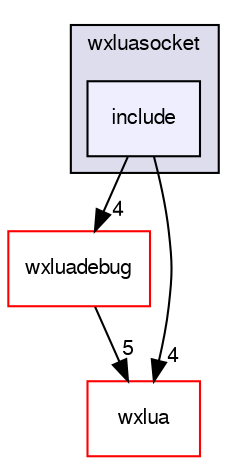 digraph G {
  compound=true
  node [ fontsize="10", fontname="FreeSans"];
  edge [ labelfontsize="10", labelfontname="FreeSans"];
  subgraph clusterdir_7cd3065828d87458b0d7ef005e985a57 {
    graph [ bgcolor="#ddddee", pencolor="black", label="wxluasocket" fontname="FreeSans", fontsize="10", URL="dir_7cd3065828d87458b0d7ef005e985a57.html"]
  dir_a857424e6167482505b0cee7befbe354 [shape=box, label="include", style="filled", fillcolor="#eeeeff", pencolor="black", URL="dir_a857424e6167482505b0cee7befbe354.html"];
  }
  dir_cf470daeabd5035b695eccd689e0edbd [shape=box label="wxluadebug" fillcolor="white" style="filled" color="red" URL="dir_cf470daeabd5035b695eccd689e0edbd.html"];
  dir_b59b58daa92d206701e75411b2cef894 [shape=box label="wxlua" fillcolor="white" style="filled" color="red" URL="dir_b59b58daa92d206701e75411b2cef894.html"];
  dir_a857424e6167482505b0cee7befbe354->dir_cf470daeabd5035b695eccd689e0edbd [headlabel="4", labeldistance=1.5 headhref="dir_000009_000004.html"];
  dir_a857424e6167482505b0cee7befbe354->dir_b59b58daa92d206701e75411b2cef894 [headlabel="4", labeldistance=1.5 headhref="dir_000009_000001.html"];
  dir_cf470daeabd5035b695eccd689e0edbd->dir_b59b58daa92d206701e75411b2cef894 [headlabel="5", labeldistance=1.5 headhref="dir_000004_000001.html"];
}
